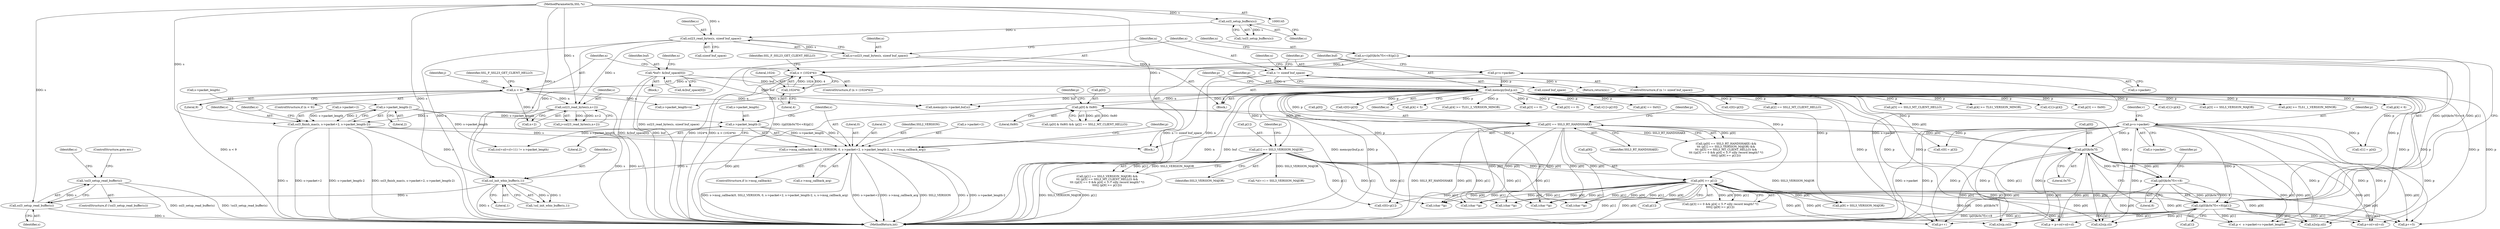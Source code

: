 digraph "0_openssl_26a59d9b46574e457870197dffa802871b4c8fc7_0@API" {
"1001096" [label="(Call,!ssl3_setup_read_buffer(s))"];
"1001097" [label="(Call,ssl3_setup_read_buffer(s))"];
"1001076" [label="(Call,ssl_init_wbio_buffer(s,1))"];
"1000796" [label="(Call,s->msg_callback(0, SSL2_VERSION, 0, s->packet+2, s->packet_length-2, s, s->msg_callback_arg))"];
"1000805" [label="(Call,s->packet_length-2)"];
"1000787" [label="(Call,s->packet_length-2)"];
"1000780" [label="(Call,ssl3_finish_mac(s, s->packet+2, s->packet_length-2))"];
"1000769" [label="(Call,ssl23_read_bytes(s,n+2))"];
"1000197" [label="(Call,ssl23_read_bytes(s, sizeof buf_space))"];
"1000192" [label="(Call,ssl3_setup_buffers(s))"];
"1000146" [label="(MethodParameterIn,SSL *s)"];
"1000759" [label="(Call,n < 9)"];
"1000748" [label="(Call,n > (1024*4))"];
"1000734" [label="(Call,n=((p[0]&0x7f)<<8)|p[1])"];
"1000736" [label="(Call,((p[0]&0x7f)<<8)|p[1])"];
"1000737" [label="(Call,(p[0]&0x7f)<<8)"];
"1000738" [label="(Call,p[0]&0x7f)"];
"1000715" [label="(Call,p=s->packet)"];
"1000219" [label="(Call,p[0] & 0x80)"];
"1000213" [label="(Call,memcpy(buf,p,n))"];
"1000150" [label="(Call,*buf= &(buf_space[0]))"];
"1000208" [label="(Call,p=s->packet)"];
"1000202" [label="(Call,n != sizeof buf_space)"];
"1000195" [label="(Call,n=ssl23_read_bytes(s, sizeof buf_space))"];
"1000428" [label="(Call,p[0] == SSL3_RT_HANDSHAKE)"];
"1000434" [label="(Call,p[1] == SSL3_VERSION_MAJOR)"];
"1000457" [label="(Call,p[9] >= p[1])"];
"1000750" [label="(Call,1024*4)"];
"1000782" [label="(Call,s->packet+2)"];
"1000458" [label="(Call,p[9])"];
"1000461" [label="(Call,p[1])"];
"1000192" [label="(Call,ssl3_setup_buffers(s))"];
"1000796" [label="(Call,s->msg_callback(0, SSL2_VERSION, 0, s->packet+2, s->packet_length-2, s, s->msg_callback_arg))"];
"1000739" [label="(Call,p[0])"];
"1000720" [label="(Call,v[0] = p[3])"];
"1001095" [label="(ControlStructure,if (!ssl3_setup_read_buffer(s)))"];
"1000825" [label="(Call,n2s(p,sil))"];
"1001114" [label="(Call,memcpy(s->packet,buf,n))"];
"1000219" [label="(Call,p[0] & 0x80)"];
"1000199" [label="(Call,sizeof buf_space)"];
"1000792" [label="(ControlStructure,if (s->msg_callback))"];
"1000759" [label="(Call,n < 9)"];
"1000445" [label="(Call,(p[3] == 0 && p[4] < 5 /* silly record length? */)\n\t\t\t\t|| (p[9] >= p[1]))"];
"1001000" [label="(Call,p++)"];
"1001078" [label="(Literal,1)"];
"1000208" [label="(Call,p=s->packet)"];
"1000737" [label="(Call,(p[0]&0x7f)<<8)"];
"1000819" [label="(Call,p+=5)"];
"1000432" [label="(Identifier,SSL3_RT_HANDSHAKE)"];
"1000202" [label="(Call,n != sizeof buf_space)"];
"1000440" [label="(Call,p[5] == SSL3_MT_CLIENT_HELLO)"];
"1000760" [label="(Identifier,n)"];
"1000166" [label="(Identifier,n)"];
"1000985" [label="(Call,p <  s->packet+s->packet_length)"];
"1000809" [label="(Literal,2)"];
"1000290" [label="(Call,p[4] >= TLS1_VERSION_MINOR)"];
"1000435" [label="(Call,p[1])"];
"1000722" [label="(Identifier,v)"];
"1000250" [label="(Call,v[1]=p[4])"];
"1001080" [label="(Call,s->packet_length=n)"];
"1000232" [label="(Call,p[3] == 0x00)"];
"1000781" [label="(Identifier,s)"];
"1000794" [label="(Identifier,s)"];
"1000770" [label="(Identifier,s)"];
"1000764" [label="(Identifier,SSL_F_SSL23_GET_CLIENT_HELLO)"];
"1000716" [label="(Identifier,p)"];
"1000743" [label="(Literal,8)"];
"1000977" [label="(Call,p+csl+sil+cl)"];
"1000811" [label="(Call,s->msg_callback_arg)"];
"1000676" [label="(Call,(char *)p)"];
"1000180" [label="(Block,)"];
"1000457" [label="(Call,p[9] >= p[1])"];
"1000282" [label="(Call,v[1]=p[4])"];
"1000269" [label="(Call,p[3] == SSL3_VERSION_MAJOR)"];
"1001098" [label="(Identifier,s)"];
"1000323" [label="(Call,p[4] >= TLS1_1_VERSION_MINOR)"];
"1000736" [label="(Call,((p[0]&0x7f)<<8)|p[1])"];
"1000151" [label="(Identifier,buf)"];
"1000715" [label="(Call,p=s->packet)"];
"1000479" [label="(Call,p[4] < 6)"];
"1000788" [label="(Call,s->packet_length)"];
"1000747" [label="(ControlStructure,if (n > (1024*4)))"];
"1000644" [label="(Call,(char *)p)"];
"1000791" [label="(Literal,2)"];
"1000755" [label="(Identifier,SSL_F_SSL23_GET_CLIENT_HELLO)"];
"1000744" [label="(Call,p[1])"];
"1000223" [label="(Literal,0x80)"];
"1000465" [label="(Call,v[0]=p[1])"];
"1000768" [label="(Identifier,j)"];
"1000204" [label="(Call,sizeof buf_space)"];
"1000429" [label="(Call,p[0])"];
"1000215" [label="(Identifier,p)"];
"1000738" [label="(Call,p[0]&0x7f)"];
"1000748" [label="(Call,n > (1024*4))"];
"1000711" [label="(Block,)"];
"1000734" [label="(Call,n=((p[0]&0x7f)<<8)|p[1])"];
"1000661" [label="(Call,(char *)p)"];
"1000243" [label="(Call,v[0]=p[3])"];
"1000147" [label="(Block,)"];
"1000216" [label="(Identifier,n)"];
"1000822" [label="(Call,n2s(p,csl))"];
"1000452" [label="(Call,p[4] < 5)"];
"1001099" [label="(ControlStructure,goto err;)"];
"1000815" [label="(Identifier,p)"];
"1001076" [label="(Call,ssl_init_wbio_buffer(s,1))"];
"1001075" [label="(Call,!ssl_init_wbio_buffer(s,1))"];
"1000750" [label="(Call,1024*4)"];
"1000780" [label="(Call,ssl3_finish_mac(s, s->packet+2, s->packet_length-2))"];
"1000193" [label="(Identifier,s)"];
"1000727" [label="(Call,v[1] = p[4])"];
"1000717" [label="(Call,s->packet)"];
"1000758" [label="(ControlStructure,if (n < 9))"];
"1000298" [label="(Call,p[4] >= TLS1_2_VERSION_MINOR)"];
"1000226" [label="(Identifier,p)"];
"1000206" [label="(Return,return(n);)"];
"1000447" [label="(Call,p[3] == 0)"];
"1000745" [label="(Identifier,p)"];
"1000771" [label="(Call,n+2)"];
"1000635" [label="(Call,(char *)p)"];
"1000210" [label="(Call,s->packet)"];
"1000203" [label="(Identifier,n)"];
"1001097" [label="(Call,ssl3_setup_read_buffer(s))"];
"1000868" [label="(Call,*(d++) = SSL3_VERSION_MAJOR)"];
"1000150" [label="(Call,*buf= &(buf_space[0]))"];
"1000761" [label="(Literal,9)"];
"1000797" [label="(Literal,0)"];
"1000767" [label="(Call,j=ssl23_read_bytes(s,n+2))"];
"1000201" [label="(ControlStructure,if (n != sizeof buf_space))"];
"1000474" [label="(Call,p[3] == 0)"];
"1000799" [label="(Literal,0)"];
"1000220" [label="(Call,p[0])"];
"1000433" [label="(Call,(p[1] == SSL3_VERSION_MAJOR) &&\n\t\t\t (p[5] == SSL3_MT_CLIENT_HELLO) &&\n\t\t\t ((p[3] == 0 && p[4] < 5 /* silly record length? */)\n\t\t\t\t|| (p[9] >= p[1])))"];
"1000197" [label="(Call,ssl23_read_bytes(s, sizeof buf_space))"];
"1000209" [label="(Identifier,p)"];
"1000442" [label="(Identifier,p)"];
"1000438" [label="(Identifier,SSL3_VERSION_MAJOR)"];
"1000501" [label="(Call,v[1]=p[10])"];
"1000490" [label="(Call,p[9] > SSL3_VERSION_MAJOR)"];
"1000975" [label="(Call,p = p+csl+sil+cl)"];
"1000427" [label="(Call,(p[0] == SSL3_RT_HANDSHAKE) &&\n\t\t\t (p[1] == SSL3_VERSION_MAJOR) &&\n\t\t\t (p[5] == SSL3_MT_CLIENT_HELLO) &&\n\t\t\t ((p[3] == 0 && p[4] < 5 /* silly record length? */)\n\t\t\t\t|| (p[9] >= p[1])))"];
"1000218" [label="(Call,(p[0] & 0x80) && (p[2] == SSL2_MT_CLIENT_HELLO))"];
"1000207" [label="(Identifier,n)"];
"1000214" [label="(Identifier,buf)"];
"1000221" [label="(Identifier,p)"];
"1001077" [label="(Identifier,s)"];
"1000841" [label="(Call,(csl+sil+cl+11) != s->packet_length)"];
"1000798" [label="(Identifier,SSL2_VERSION)"];
"1000800" [label="(Call,s->packet+2)"];
"1000237" [label="(Call,p[4] == 0x02)"];
"1000152" [label="(Call,&(buf_space[0]))"];
"1000196" [label="(Identifier,n)"];
"1000787" [label="(Call,s->packet_length-2)"];
"1000752" [label="(Literal,4)"];
"1001102" [label="(Identifier,s)"];
"1000195" [label="(Call,n=ssl23_read_bytes(s, sizeof buf_space))"];
"1000275" [label="(Call,v[0]=p[3])"];
"1000749" [label="(Identifier,n)"];
"1001274" [label="(MethodReturn,int)"];
"1000751" [label="(Literal,1024)"];
"1001096" [label="(Call,!ssl3_setup_read_buffer(s))"];
"1000735" [label="(Identifier,n)"];
"1000428" [label="(Call,p[0] == SSL3_RT_HANDSHAKE)"];
"1000805" [label="(Call,s->packet_length-2)"];
"1000742" [label="(Literal,0x7f)"];
"1000769" [label="(Call,ssl23_read_bytes(s,n+2))"];
"1000224" [label="(Call,p[2] == SSL2_MT_CLIENT_HELLO)"];
"1000198" [label="(Identifier,s)"];
"1000653" [label="(Call,(char *)p)"];
"1000191" [label="(Call,!ssl3_setup_buffers(s))"];
"1000436" [label="(Identifier,p)"];
"1000828" [label="(Call,n2s(p,cl))"];
"1000810" [label="(Identifier,s)"];
"1000806" [label="(Call,s->packet_length)"];
"1000146" [label="(MethodParameterIn,SSL *s)"];
"1000434" [label="(Call,p[1] == SSL3_VERSION_MAJOR)"];
"1000213" [label="(Call,memcpy(buf,p,n))"];
"1001096" -> "1001095"  [label="AST: "];
"1001096" -> "1001097"  [label="CFG: "];
"1001097" -> "1001096"  [label="AST: "];
"1001099" -> "1001096"  [label="CFG: "];
"1001102" -> "1001096"  [label="CFG: "];
"1001096" -> "1001274"  [label="DDG: ssl3_setup_read_buffer(s)"];
"1001096" -> "1001274"  [label="DDG: !ssl3_setup_read_buffer(s)"];
"1001097" -> "1001096"  [label="DDG: s"];
"1001097" -> "1001098"  [label="CFG: "];
"1001098" -> "1001097"  [label="AST: "];
"1001097" -> "1001274"  [label="DDG: s"];
"1001076" -> "1001097"  [label="DDG: s"];
"1000146" -> "1001097"  [label="DDG: s"];
"1001076" -> "1001075"  [label="AST: "];
"1001076" -> "1001078"  [label="CFG: "];
"1001077" -> "1001076"  [label="AST: "];
"1001078" -> "1001076"  [label="AST: "];
"1001075" -> "1001076"  [label="CFG: "];
"1001076" -> "1001274"  [label="DDG: s"];
"1001076" -> "1001075"  [label="DDG: s"];
"1001076" -> "1001075"  [label="DDG: 1"];
"1000796" -> "1001076"  [label="DDG: s"];
"1000780" -> "1001076"  [label="DDG: s"];
"1000197" -> "1001076"  [label="DDG: s"];
"1000146" -> "1001076"  [label="DDG: s"];
"1000796" -> "1000792"  [label="AST: "];
"1000796" -> "1000811"  [label="CFG: "];
"1000797" -> "1000796"  [label="AST: "];
"1000798" -> "1000796"  [label="AST: "];
"1000799" -> "1000796"  [label="AST: "];
"1000800" -> "1000796"  [label="AST: "];
"1000805" -> "1000796"  [label="AST: "];
"1000810" -> "1000796"  [label="AST: "];
"1000811" -> "1000796"  [label="AST: "];
"1000815" -> "1000796"  [label="CFG: "];
"1000796" -> "1001274"  [label="DDG: s"];
"1000796" -> "1001274"  [label="DDG: s->packet_length-2"];
"1000796" -> "1001274"  [label="DDG: s->msg_callback(0, SSL2_VERSION, 0, s->packet+2, s->packet_length-2, s, s->msg_callback_arg)"];
"1000796" -> "1001274"  [label="DDG: s->packet+2"];
"1000796" -> "1001274"  [label="DDG: s->msg_callback_arg"];
"1000796" -> "1001274"  [label="DDG: SSL2_VERSION"];
"1000805" -> "1000796"  [label="DDG: s->packet_length"];
"1000805" -> "1000796"  [label="DDG: 2"];
"1000780" -> "1000796"  [label="DDG: s"];
"1000146" -> "1000796"  [label="DDG: s"];
"1000805" -> "1000809"  [label="CFG: "];
"1000806" -> "1000805"  [label="AST: "];
"1000809" -> "1000805"  [label="AST: "];
"1000810" -> "1000805"  [label="CFG: "];
"1000787" -> "1000805"  [label="DDG: s->packet_length"];
"1000805" -> "1000841"  [label="DDG: s->packet_length"];
"1000787" -> "1000780"  [label="AST: "];
"1000787" -> "1000791"  [label="CFG: "];
"1000788" -> "1000787"  [label="AST: "];
"1000791" -> "1000787"  [label="AST: "];
"1000780" -> "1000787"  [label="CFG: "];
"1000787" -> "1000780"  [label="DDG: s->packet_length"];
"1000787" -> "1000780"  [label="DDG: 2"];
"1000787" -> "1000841"  [label="DDG: s->packet_length"];
"1000780" -> "1000711"  [label="AST: "];
"1000781" -> "1000780"  [label="AST: "];
"1000782" -> "1000780"  [label="AST: "];
"1000794" -> "1000780"  [label="CFG: "];
"1000780" -> "1001274"  [label="DDG: ssl3_finish_mac(s, s->packet+2, s->packet_length-2)"];
"1000780" -> "1001274"  [label="DDG: s"];
"1000780" -> "1001274"  [label="DDG: s->packet+2"];
"1000780" -> "1001274"  [label="DDG: s->packet_length-2"];
"1000769" -> "1000780"  [label="DDG: s"];
"1000146" -> "1000780"  [label="DDG: s"];
"1000769" -> "1000767"  [label="AST: "];
"1000769" -> "1000771"  [label="CFG: "];
"1000770" -> "1000769"  [label="AST: "];
"1000771" -> "1000769"  [label="AST: "];
"1000767" -> "1000769"  [label="CFG: "];
"1000769" -> "1001274"  [label="DDG: s"];
"1000769" -> "1001274"  [label="DDG: n+2"];
"1000769" -> "1000767"  [label="DDG: s"];
"1000769" -> "1000767"  [label="DDG: n+2"];
"1000197" -> "1000769"  [label="DDG: s"];
"1000146" -> "1000769"  [label="DDG: s"];
"1000759" -> "1000769"  [label="DDG: n"];
"1000197" -> "1000195"  [label="AST: "];
"1000197" -> "1000199"  [label="CFG: "];
"1000198" -> "1000197"  [label="AST: "];
"1000199" -> "1000197"  [label="AST: "];
"1000195" -> "1000197"  [label="CFG: "];
"1000197" -> "1001274"  [label="DDG: s"];
"1000197" -> "1000195"  [label="DDG: s"];
"1000192" -> "1000197"  [label="DDG: s"];
"1000146" -> "1000197"  [label="DDG: s"];
"1000192" -> "1000191"  [label="AST: "];
"1000192" -> "1000193"  [label="CFG: "];
"1000193" -> "1000192"  [label="AST: "];
"1000191" -> "1000192"  [label="CFG: "];
"1000192" -> "1000191"  [label="DDG: s"];
"1000146" -> "1000192"  [label="DDG: s"];
"1000146" -> "1000145"  [label="AST: "];
"1000146" -> "1001274"  [label="DDG: s"];
"1000759" -> "1000758"  [label="AST: "];
"1000759" -> "1000761"  [label="CFG: "];
"1000760" -> "1000759"  [label="AST: "];
"1000761" -> "1000759"  [label="AST: "];
"1000764" -> "1000759"  [label="CFG: "];
"1000768" -> "1000759"  [label="CFG: "];
"1000759" -> "1001274"  [label="DDG: n < 9"];
"1000748" -> "1000759"  [label="DDG: n"];
"1000759" -> "1000771"  [label="DDG: n"];
"1000759" -> "1001080"  [label="DDG: n"];
"1000759" -> "1001114"  [label="DDG: n"];
"1000748" -> "1000747"  [label="AST: "];
"1000748" -> "1000750"  [label="CFG: "];
"1000749" -> "1000748"  [label="AST: "];
"1000750" -> "1000748"  [label="AST: "];
"1000755" -> "1000748"  [label="CFG: "];
"1000760" -> "1000748"  [label="CFG: "];
"1000748" -> "1001274"  [label="DDG: n > (1024*4)"];
"1000748" -> "1001274"  [label="DDG: 1024*4"];
"1000734" -> "1000748"  [label="DDG: n"];
"1000750" -> "1000748"  [label="DDG: 1024"];
"1000750" -> "1000748"  [label="DDG: 4"];
"1000734" -> "1000711"  [label="AST: "];
"1000734" -> "1000736"  [label="CFG: "];
"1000735" -> "1000734"  [label="AST: "];
"1000736" -> "1000734"  [label="AST: "];
"1000749" -> "1000734"  [label="CFG: "];
"1000734" -> "1001274"  [label="DDG: ((p[0]&0x7f)<<8)|p[1]"];
"1000736" -> "1000734"  [label="DDG: (p[0]&0x7f)<<8"];
"1000736" -> "1000734"  [label="DDG: p[1]"];
"1000736" -> "1000744"  [label="CFG: "];
"1000737" -> "1000736"  [label="AST: "];
"1000744" -> "1000736"  [label="AST: "];
"1000736" -> "1001274"  [label="DDG: p[1]"];
"1000736" -> "1001274"  [label="DDG: (p[0]&0x7f)<<8"];
"1000737" -> "1000736"  [label="DDG: p[0]&0x7f"];
"1000737" -> "1000736"  [label="DDG: 8"];
"1000434" -> "1000736"  [label="DDG: p[1]"];
"1000457" -> "1000736"  [label="DDG: p[1]"];
"1000715" -> "1000736"  [label="DDG: p"];
"1000213" -> "1000736"  [label="DDG: p"];
"1000736" -> "1000819"  [label="DDG: p[1]"];
"1000736" -> "1000822"  [label="DDG: p[1]"];
"1000736" -> "1000825"  [label="DDG: p[1]"];
"1000736" -> "1000828"  [label="DDG: p[1]"];
"1000736" -> "1000975"  [label="DDG: p[1]"];
"1000736" -> "1000977"  [label="DDG: p[1]"];
"1000736" -> "1000985"  [label="DDG: p[1]"];
"1000736" -> "1001000"  [label="DDG: p[1]"];
"1000737" -> "1000743"  [label="CFG: "];
"1000738" -> "1000737"  [label="AST: "];
"1000743" -> "1000737"  [label="AST: "];
"1000745" -> "1000737"  [label="CFG: "];
"1000737" -> "1001274"  [label="DDG: p[0]&0x7f"];
"1000738" -> "1000737"  [label="DDG: p[0]"];
"1000738" -> "1000737"  [label="DDG: 0x7f"];
"1000738" -> "1000742"  [label="CFG: "];
"1000739" -> "1000738"  [label="AST: "];
"1000742" -> "1000738"  [label="AST: "];
"1000743" -> "1000738"  [label="CFG: "];
"1000738" -> "1001274"  [label="DDG: p[0]"];
"1000715" -> "1000738"  [label="DDG: p"];
"1000219" -> "1000738"  [label="DDG: p[0]"];
"1000428" -> "1000738"  [label="DDG: p[0]"];
"1000738" -> "1000819"  [label="DDG: p[0]"];
"1000738" -> "1000822"  [label="DDG: p[0]"];
"1000738" -> "1000825"  [label="DDG: p[0]"];
"1000738" -> "1000828"  [label="DDG: p[0]"];
"1000738" -> "1000975"  [label="DDG: p[0]"];
"1000738" -> "1000977"  [label="DDG: p[0]"];
"1000738" -> "1000985"  [label="DDG: p[0]"];
"1000738" -> "1001000"  [label="DDG: p[0]"];
"1000715" -> "1000711"  [label="AST: "];
"1000715" -> "1000717"  [label="CFG: "];
"1000716" -> "1000715"  [label="AST: "];
"1000717" -> "1000715"  [label="AST: "];
"1000722" -> "1000715"  [label="CFG: "];
"1000715" -> "1001274"  [label="DDG: p"];
"1000715" -> "1001274"  [label="DDG: s->packet"];
"1000715" -> "1000720"  [label="DDG: p"];
"1000715" -> "1000727"  [label="DDG: p"];
"1000715" -> "1000819"  [label="DDG: p"];
"1000715" -> "1000822"  [label="DDG: p"];
"1000715" -> "1000825"  [label="DDG: p"];
"1000715" -> "1000828"  [label="DDG: p"];
"1000715" -> "1000975"  [label="DDG: p"];
"1000715" -> "1000977"  [label="DDG: p"];
"1000715" -> "1000985"  [label="DDG: p"];
"1000715" -> "1001000"  [label="DDG: p"];
"1000219" -> "1000218"  [label="AST: "];
"1000219" -> "1000223"  [label="CFG: "];
"1000220" -> "1000219"  [label="AST: "];
"1000223" -> "1000219"  [label="AST: "];
"1000226" -> "1000219"  [label="CFG: "];
"1000218" -> "1000219"  [label="CFG: "];
"1000219" -> "1001274"  [label="DDG: p[0]"];
"1000219" -> "1000218"  [label="DDG: p[0]"];
"1000219" -> "1000218"  [label="DDG: 0x80"];
"1000213" -> "1000219"  [label="DDG: p"];
"1000219" -> "1000428"  [label="DDG: p[0]"];
"1000213" -> "1000180"  [label="AST: "];
"1000213" -> "1000216"  [label="CFG: "];
"1000214" -> "1000213"  [label="AST: "];
"1000215" -> "1000213"  [label="AST: "];
"1000216" -> "1000213"  [label="AST: "];
"1000221" -> "1000213"  [label="CFG: "];
"1000213" -> "1001274"  [label="DDG: n"];
"1000213" -> "1001274"  [label="DDG: buf"];
"1000213" -> "1001274"  [label="DDG: memcpy(buf,p,n)"];
"1000213" -> "1001274"  [label="DDG: p"];
"1000150" -> "1000213"  [label="DDG: buf"];
"1000208" -> "1000213"  [label="DDG: p"];
"1000202" -> "1000213"  [label="DDG: n"];
"1000213" -> "1000224"  [label="DDG: p"];
"1000213" -> "1000232"  [label="DDG: p"];
"1000213" -> "1000237"  [label="DDG: p"];
"1000213" -> "1000243"  [label="DDG: p"];
"1000213" -> "1000250"  [label="DDG: p"];
"1000213" -> "1000269"  [label="DDG: p"];
"1000213" -> "1000275"  [label="DDG: p"];
"1000213" -> "1000282"  [label="DDG: p"];
"1000213" -> "1000290"  [label="DDG: p"];
"1000213" -> "1000298"  [label="DDG: p"];
"1000213" -> "1000323"  [label="DDG: p"];
"1000213" -> "1000428"  [label="DDG: p"];
"1000213" -> "1000434"  [label="DDG: p"];
"1000213" -> "1000440"  [label="DDG: p"];
"1000213" -> "1000447"  [label="DDG: p"];
"1000213" -> "1000452"  [label="DDG: p"];
"1000213" -> "1000457"  [label="DDG: p"];
"1000213" -> "1000465"  [label="DDG: p"];
"1000213" -> "1000474"  [label="DDG: p"];
"1000213" -> "1000479"  [label="DDG: p"];
"1000213" -> "1000490"  [label="DDG: p"];
"1000213" -> "1000501"  [label="DDG: p"];
"1000213" -> "1000635"  [label="DDG: p"];
"1000213" -> "1000720"  [label="DDG: p"];
"1000213" -> "1000727"  [label="DDG: p"];
"1000213" -> "1000819"  [label="DDG: p"];
"1000213" -> "1000822"  [label="DDG: p"];
"1000213" -> "1000825"  [label="DDG: p"];
"1000213" -> "1000828"  [label="DDG: p"];
"1000213" -> "1000975"  [label="DDG: p"];
"1000213" -> "1000977"  [label="DDG: p"];
"1000213" -> "1000985"  [label="DDG: p"];
"1000213" -> "1001000"  [label="DDG: p"];
"1000213" -> "1001080"  [label="DDG: n"];
"1000213" -> "1001114"  [label="DDG: buf"];
"1000213" -> "1001114"  [label="DDG: n"];
"1000150" -> "1000147"  [label="AST: "];
"1000150" -> "1000152"  [label="CFG: "];
"1000151" -> "1000150"  [label="AST: "];
"1000152" -> "1000150"  [label="AST: "];
"1000166" -> "1000150"  [label="CFG: "];
"1000150" -> "1001274"  [label="DDG: buf"];
"1000150" -> "1001274"  [label="DDG: &(buf_space[0])"];
"1000150" -> "1001114"  [label="DDG: buf"];
"1000208" -> "1000180"  [label="AST: "];
"1000208" -> "1000210"  [label="CFG: "];
"1000209" -> "1000208"  [label="AST: "];
"1000210" -> "1000208"  [label="AST: "];
"1000214" -> "1000208"  [label="CFG: "];
"1000208" -> "1001274"  [label="DDG: s->packet"];
"1000202" -> "1000201"  [label="AST: "];
"1000202" -> "1000204"  [label="CFG: "];
"1000203" -> "1000202"  [label="AST: "];
"1000204" -> "1000202"  [label="AST: "];
"1000207" -> "1000202"  [label="CFG: "];
"1000209" -> "1000202"  [label="CFG: "];
"1000202" -> "1001274"  [label="DDG: n"];
"1000202" -> "1001274"  [label="DDG: n != sizeof buf_space"];
"1000195" -> "1000202"  [label="DDG: n"];
"1000202" -> "1000206"  [label="DDG: n"];
"1000195" -> "1000180"  [label="AST: "];
"1000196" -> "1000195"  [label="AST: "];
"1000203" -> "1000195"  [label="CFG: "];
"1000195" -> "1001274"  [label="DDG: ssl23_read_bytes(s, sizeof buf_space)"];
"1000428" -> "1000427"  [label="AST: "];
"1000428" -> "1000432"  [label="CFG: "];
"1000429" -> "1000428"  [label="AST: "];
"1000432" -> "1000428"  [label="AST: "];
"1000436" -> "1000428"  [label="CFG: "];
"1000427" -> "1000428"  [label="CFG: "];
"1000428" -> "1001274"  [label="DDG: SSL3_RT_HANDSHAKE"];
"1000428" -> "1001274"  [label="DDG: p[0]"];
"1000428" -> "1000427"  [label="DDG: p[0]"];
"1000428" -> "1000427"  [label="DDG: SSL3_RT_HANDSHAKE"];
"1000428" -> "1000635"  [label="DDG: p[0]"];
"1000428" -> "1000644"  [label="DDG: p[0]"];
"1000428" -> "1000653"  [label="DDG: p[0]"];
"1000428" -> "1000661"  [label="DDG: p[0]"];
"1000428" -> "1000676"  [label="DDG: p[0]"];
"1000434" -> "1000433"  [label="AST: "];
"1000434" -> "1000438"  [label="CFG: "];
"1000435" -> "1000434"  [label="AST: "];
"1000438" -> "1000434"  [label="AST: "];
"1000442" -> "1000434"  [label="CFG: "];
"1000433" -> "1000434"  [label="CFG: "];
"1000434" -> "1001274"  [label="DDG: SSL3_VERSION_MAJOR"];
"1000434" -> "1001274"  [label="DDG: p[1]"];
"1000434" -> "1000433"  [label="DDG: p[1]"];
"1000434" -> "1000433"  [label="DDG: SSL3_VERSION_MAJOR"];
"1000434" -> "1000457"  [label="DDG: p[1]"];
"1000434" -> "1000465"  [label="DDG: p[1]"];
"1000434" -> "1000490"  [label="DDG: SSL3_VERSION_MAJOR"];
"1000434" -> "1000635"  [label="DDG: p[1]"];
"1000434" -> "1000644"  [label="DDG: p[1]"];
"1000434" -> "1000653"  [label="DDG: p[1]"];
"1000434" -> "1000661"  [label="DDG: p[1]"];
"1000434" -> "1000676"  [label="DDG: p[1]"];
"1000434" -> "1000868"  [label="DDG: SSL3_VERSION_MAJOR"];
"1000457" -> "1000445"  [label="AST: "];
"1000457" -> "1000461"  [label="CFG: "];
"1000458" -> "1000457"  [label="AST: "];
"1000461" -> "1000457"  [label="AST: "];
"1000445" -> "1000457"  [label="CFG: "];
"1000457" -> "1001274"  [label="DDG: p[1]"];
"1000457" -> "1001274"  [label="DDG: p[9]"];
"1000457" -> "1000445"  [label="DDG: p[9]"];
"1000457" -> "1000445"  [label="DDG: p[1]"];
"1000457" -> "1000465"  [label="DDG: p[1]"];
"1000457" -> "1000490"  [label="DDG: p[9]"];
"1000457" -> "1000635"  [label="DDG: p[9]"];
"1000457" -> "1000635"  [label="DDG: p[1]"];
"1000457" -> "1000644"  [label="DDG: p[9]"];
"1000457" -> "1000644"  [label="DDG: p[1]"];
"1000457" -> "1000653"  [label="DDG: p[9]"];
"1000457" -> "1000653"  [label="DDG: p[1]"];
"1000457" -> "1000661"  [label="DDG: p[9]"];
"1000457" -> "1000661"  [label="DDG: p[1]"];
"1000457" -> "1000676"  [label="DDG: p[9]"];
"1000457" -> "1000676"  [label="DDG: p[1]"];
"1000457" -> "1000819"  [label="DDG: p[9]"];
"1000457" -> "1000822"  [label="DDG: p[9]"];
"1000457" -> "1000825"  [label="DDG: p[9]"];
"1000457" -> "1000828"  [label="DDG: p[9]"];
"1000457" -> "1000975"  [label="DDG: p[9]"];
"1000457" -> "1000977"  [label="DDG: p[9]"];
"1000457" -> "1000985"  [label="DDG: p[9]"];
"1000457" -> "1001000"  [label="DDG: p[9]"];
"1000750" -> "1000752"  [label="CFG: "];
"1000751" -> "1000750"  [label="AST: "];
"1000752" -> "1000750"  [label="AST: "];
}
